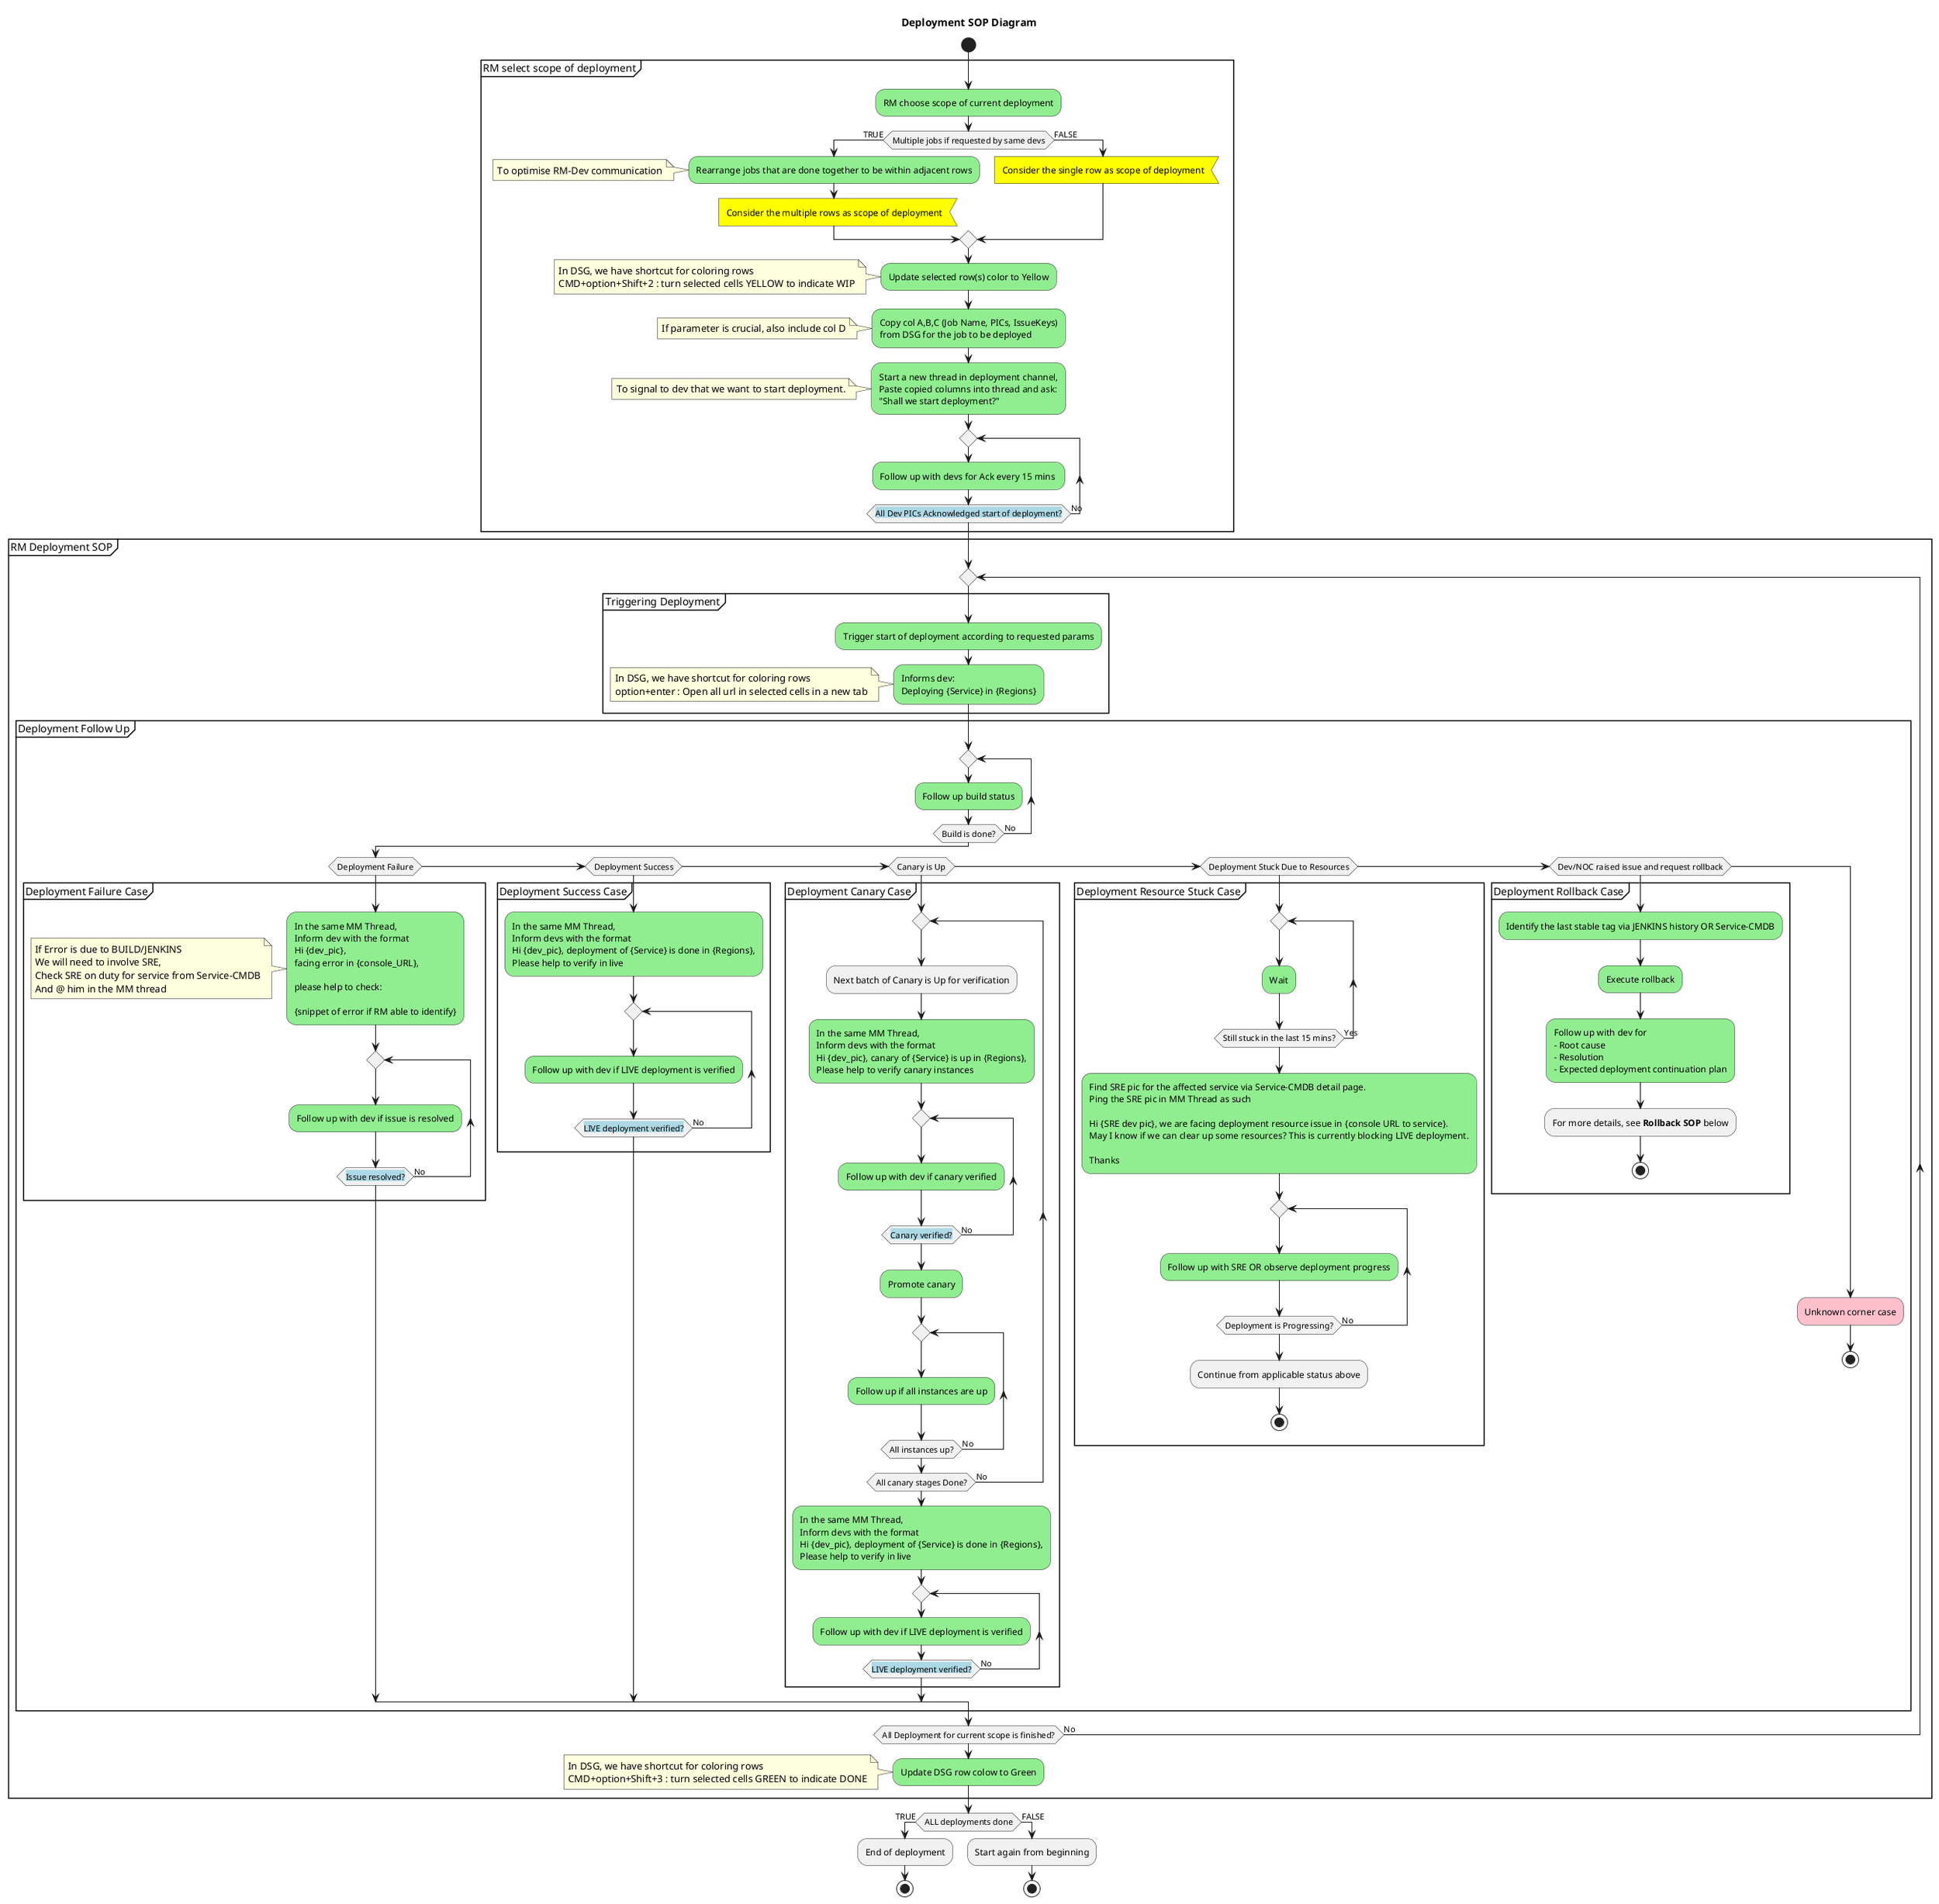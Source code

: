 @startuml

title Deployment SOP Diagram

start

partition "RM select scope of deployment" {

#LightGreen:RM choose scope of current deployment;

if (Multiple jobs if requested by same devs) then (TRUE)
    #LightGreen:Rearrange jobs that are done together to be within adjacent rows;
    note left
        To optimise RM-Dev communication
    end note
    #Yellow:Consider the multiple rows as scope of deployment<
else (FALSE)
    #Yellow:Consider the single row as scope of deployment<
endif

#LightGreen:Update selected row(s) color to Yellow;
note left
    In DSG, we have shortcut for coloring rows
    CMD+option+Shift+2 : turn selected cells YELLOW to indicate WIP
end note 

#LightGreen:Copy col A,B,C (Job Name, PICs, IssueKeys) 
from DSG for the job to be deployed;
note left
    If parameter is crucial, also include col D
end note

#LightGreen:Start a new thread in deployment channel,
Paste copied columns into thread and ask:
"Shall we start deployment?";
note left
    To signal to dev that we want to start deployment.
end note

repeat
    #LightGreen:Follow up with devs for Ack every 15 mins ;
repeat while (<back:lightblue>All Dev PICs Acknowledged start of deployment?</back>) is (No)
}

partition "RM Deployment SOP" {
repeat
    partition "Triggering Deployment" {
    #LightGreen:Trigger start of deployment according to requested params;
    #LightGreen:Informs dev:
    Deploying {Service} in {Regions};
    note left
        In DSG, we have shortcut for coloring rows
        option+enter : Open all url in selected cells in a new tab
    end note 
    }

    partition "Deployment Follow Up" {
    repeat
        #LightGreen:Follow up build status;
    repeat while (Build is done?) is (No)

    if (Deployment Failure) then
        partition "Deployment Failure Case" {
        #LightGreen:In the same MM Thread,
        Inform dev with the format
        Hi {dev_pic}, 
        facing error in {console_URL},

        please help to check: 
        
        {snippet of error if RM able to identify};
        note left
            If Error is due to BUILD/JENKINS
            We will need to involve SRE,
            Check SRE on duty for service from Service-CMDB
            And @ him in the MM thread
        end note
    
        repeat
            #LightGreen:Follow up with dev if issue is resolved;
        repeat while (<back:lightblue>Issue resolved?</back>) is (No)
        }
    elseif (Deployment Success)
        partition "Deployment Success Case" {
        #LightGreen:In the same MM Thread,
        Inform devs with the format
        Hi {dev_pic}, deployment of {Service} is done in {Regions},
        Please help to verify in live;
    
        repeat
            #LightGreen:Follow up with dev if LIVE deployment is verified;
        repeat while (<back:lightblue>LIVE deployment verified?</back>) is (No)
        }
    elseif (Canary is Up)
        partition "Deployment Canary Case" {
        repeat
            :Next batch of Canary is Up for verification;
            #LightGreen:In the same MM Thread,
            Inform devs with the format
            Hi {dev_pic}, canary of {Service} is up in {Regions},
            Please help to verify canary instances;

            repeat
                #LightGreen:Follow up with dev if canary verified;
            repeat while (<back:lightblue>Canary verified?</back>) is (No)

            #LightGreen:Promote canary;
            repeat
                #LightGreen:Follow up if all instances are up;
            repeat while (All instances up?) is (No)

        repeat while(All canary stages Done?) is (No)

        #LightGreen:In the same MM Thread,
        Inform devs with the format
        Hi {dev_pic}, deployment of {Service} is done in {Regions},
        Please help to verify in live;

        repeat
            #LightGreen:Follow up with dev if LIVE deployment is verified;
        repeat while (<back:lightblue>LIVE deployment verified?</back>) is (No)
        }
    elseif (Deployment Stuck Due to Resources)
        partition "Deployment Resource Stuck Case" {
        repeat
            #LightGreen:Wait;
        repeat while(Still stuck in the last 15 mins?) is (Yes)
        #LightGreen:Find SRE pic for the affected service via Service-CMDB detail page.
        Ping the SRE pic in MM Thread as such
        
        Hi {SRE dev pic}, we are facing deployment resource issue in {console URL to service}.
        May I know if we can clear up some resources? This is currently blocking LIVE deployment.
        
        Thanks;
    
        repeat
            #LightGreen:Follow up with SRE OR observe deployment progress;
        repeat while(Deployment is Progressing?) is (No)

        :Continue from applicable status above;
        stop
        }
    elseif (Dev/NOC raised issue and request rollback)
        partition "Deployment Rollback Case" {
        #LightGreen:Identify the last stable tag via JENKINS history OR Service-CMDB;
        #LightGreen:Execute rollback;
        #LightGreen:Follow up with dev for
        - Root cause
        - Resolution
        - Expected deployment continuation plan;
        :For more details, see <b>Rollback SOP</b> below;
        stop 
        }
    else
        #Pink:Unknown corner case;
        stop
    endif
    }

repeat while(All Deployment for current scope is finished?) is (No)

#LightGreen:Update DSG row colow to Green;
note left
    In DSG, we have shortcut for coloring rows
    CMD+option+Shift+3 : turn selected cells GREEN to indicate DONE
end note 
}

if (ALL deployments done) then (TRUE)
    :End of deployment;
    stop
else (FALSE)
    :Start again from beginning;
    stop
endif

@enduml